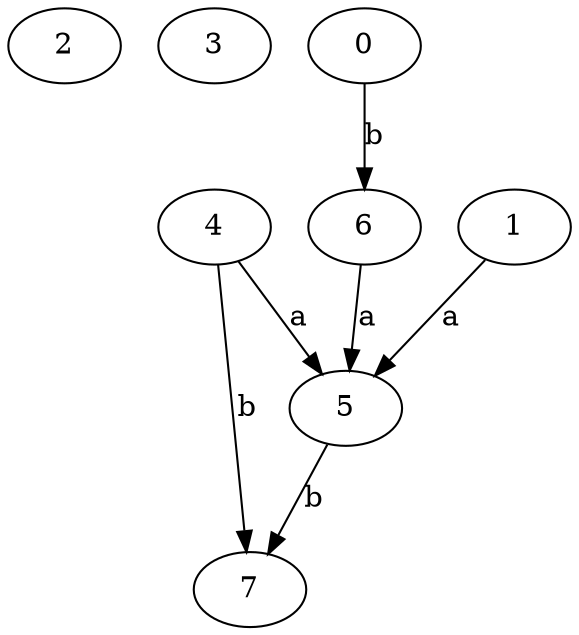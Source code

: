 strict digraph  {
2;
3;
4;
0;
5;
6;
7;
1;
4 -> 5  [label=a];
4 -> 7  [label=b];
0 -> 6  [label=b];
5 -> 7  [label=b];
6 -> 5  [label=a];
1 -> 5  [label=a];
}
